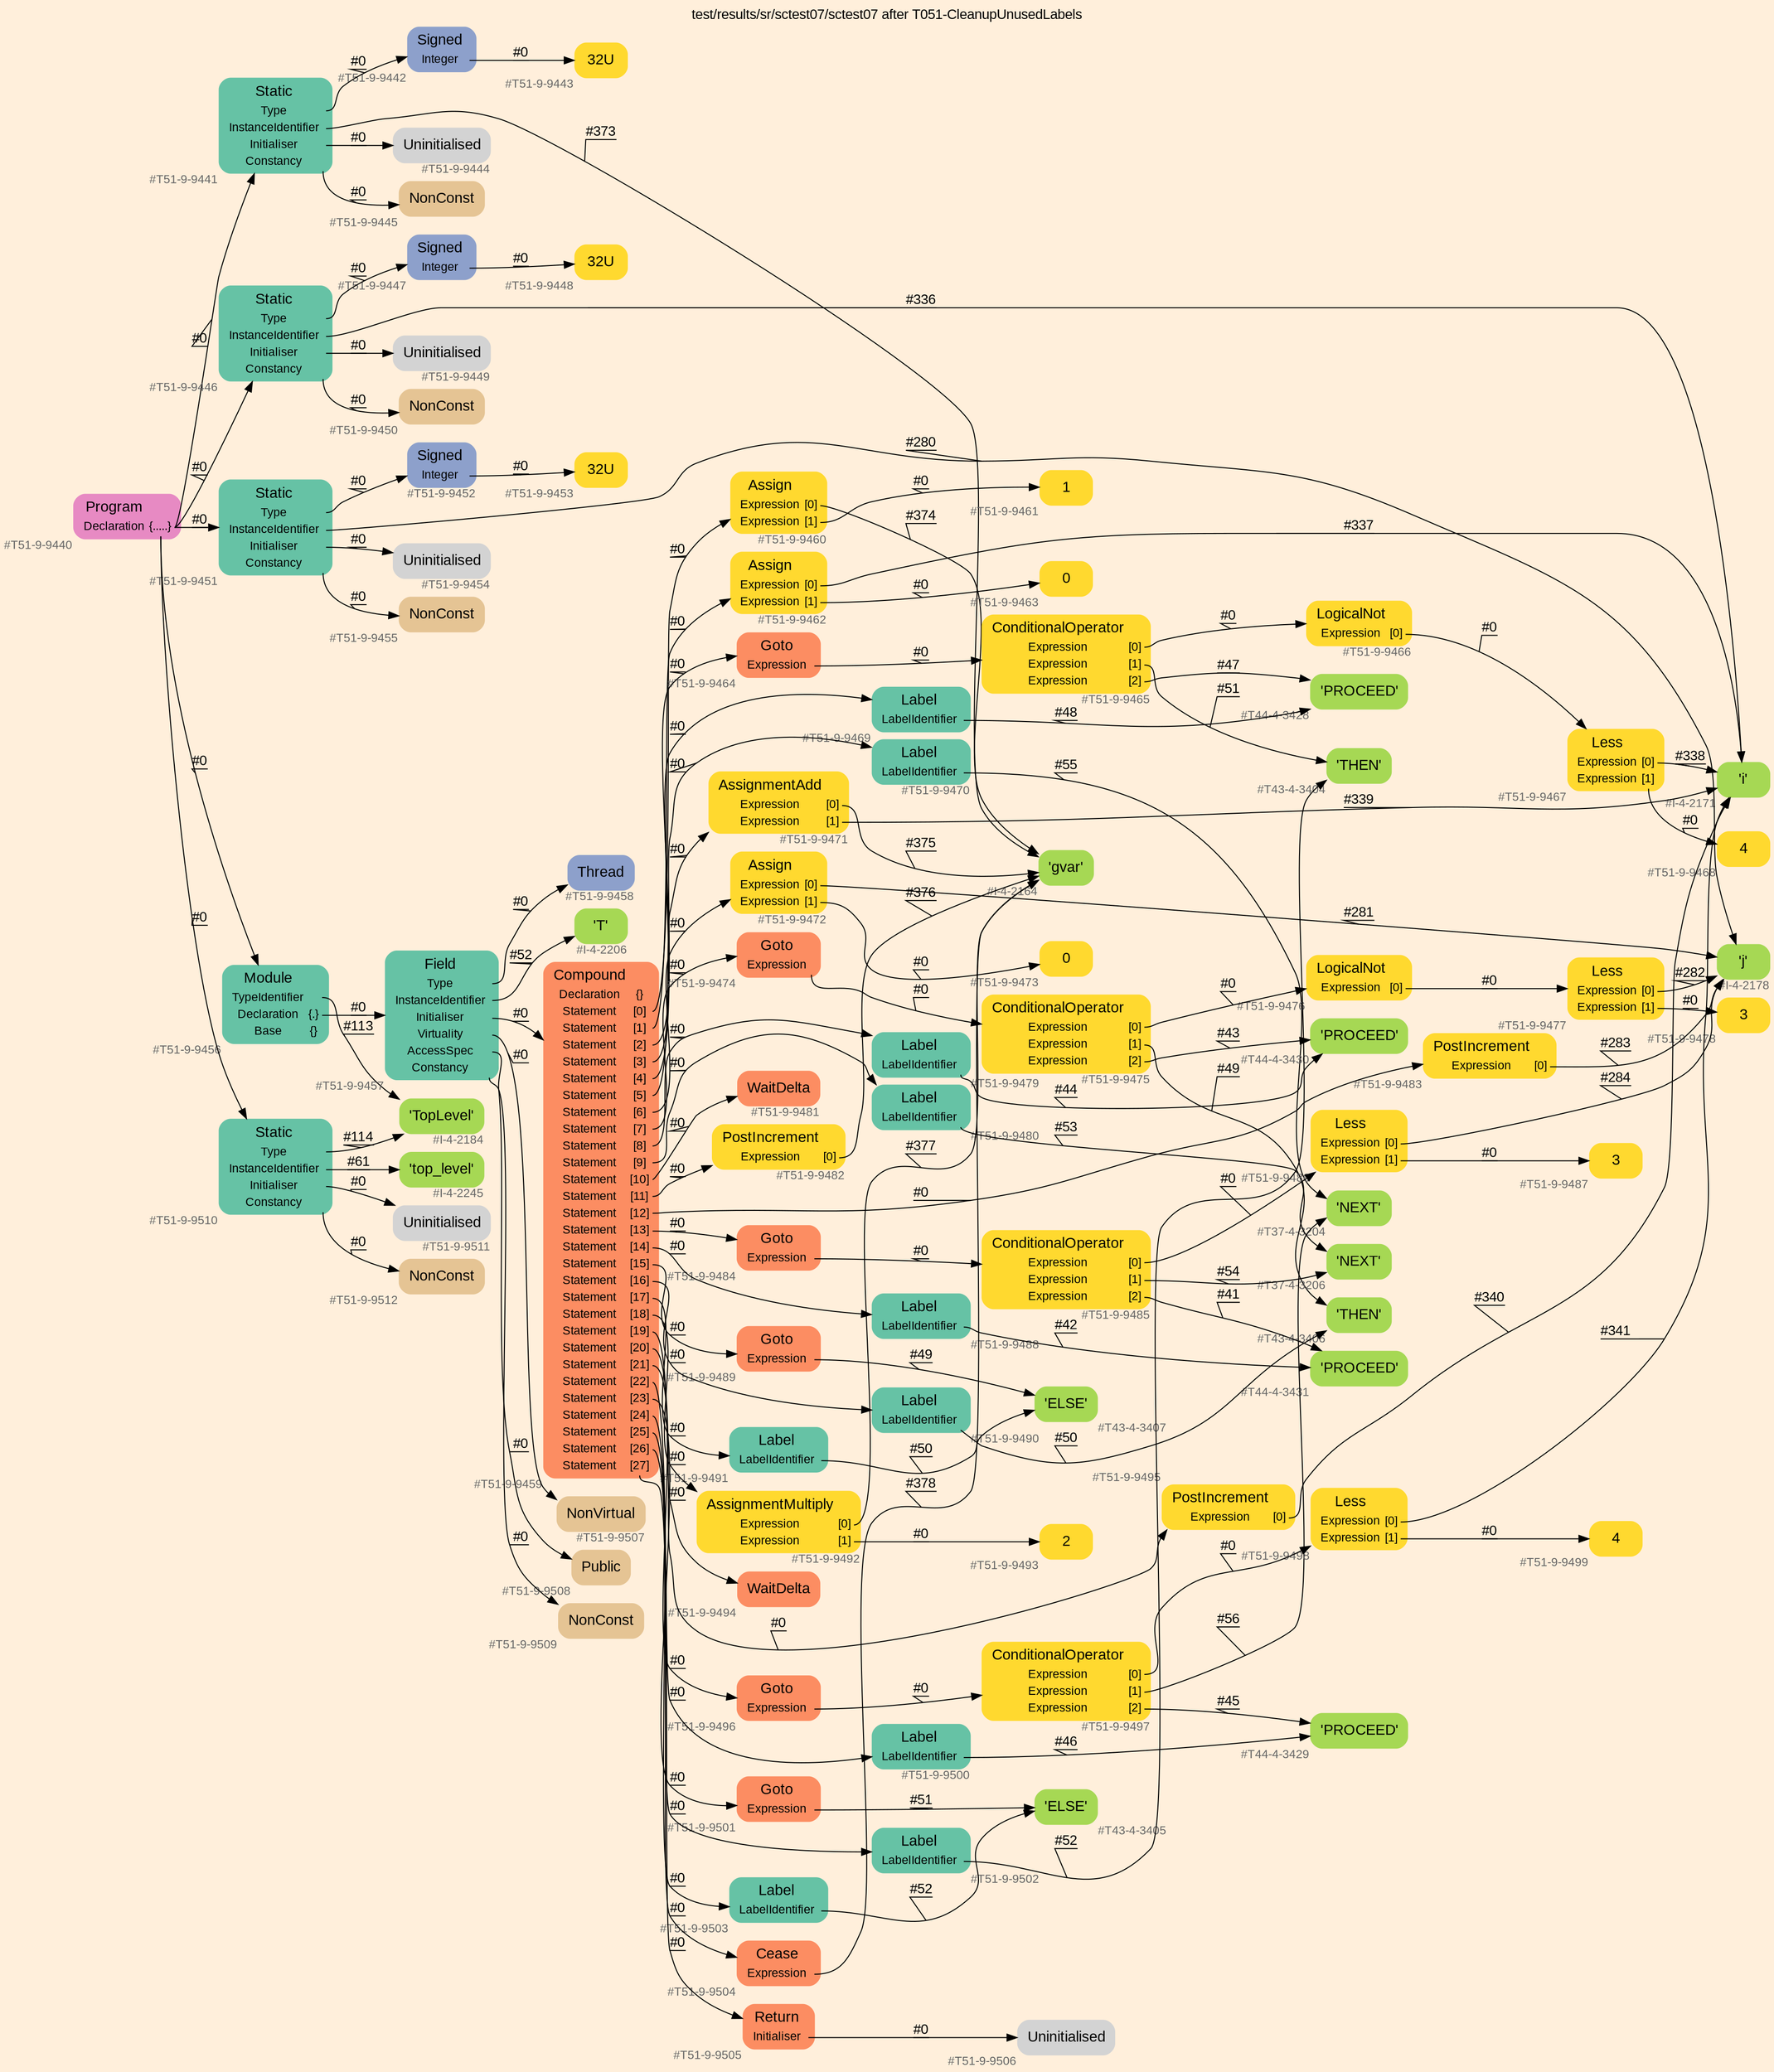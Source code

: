 digraph "test/results/sr/sctest07/sctest07 after T051-CleanupUnusedLabels" {
label = "test/results/sr/sctest07/sctest07 after T051-CleanupUnusedLabels"
labelloc = t
graph [
    rankdir = "LR"
    ranksep = 0.3
    bgcolor = antiquewhite1
    color = black
    fontcolor = black
    fontname = "Arial"
];
node [
    fontname = "Arial"
];
edge [
    fontname = "Arial"
];

// -------------------- node figure --------------------
// -------- block #T51-9-9440 ----------
"#T51-9-9440" [
    fillcolor = "/set28/4"
    xlabel = "#T51-9-9440"
    fontsize = "12"
    fontcolor = grey40
    shape = "plaintext"
    label = <<TABLE BORDER="0" CELLBORDER="0" CELLSPACING="0">
     <TR><TD><FONT COLOR="black" POINT-SIZE="15">Program</FONT></TD></TR>
     <TR><TD><FONT COLOR="black" POINT-SIZE="12">Declaration</FONT></TD><TD PORT="port0"><FONT COLOR="black" POINT-SIZE="12">{.....}</FONT></TD></TR>
    </TABLE>>
    style = "rounded,filled"
];

// -------- block #T51-9-9441 ----------
"#T51-9-9441" [
    fillcolor = "/set28/1"
    xlabel = "#T51-9-9441"
    fontsize = "12"
    fontcolor = grey40
    shape = "plaintext"
    label = <<TABLE BORDER="0" CELLBORDER="0" CELLSPACING="0">
     <TR><TD><FONT COLOR="black" POINT-SIZE="15">Static</FONT></TD></TR>
     <TR><TD><FONT COLOR="black" POINT-SIZE="12">Type</FONT></TD><TD PORT="port0"></TD></TR>
     <TR><TD><FONT COLOR="black" POINT-SIZE="12">InstanceIdentifier</FONT></TD><TD PORT="port1"></TD></TR>
     <TR><TD><FONT COLOR="black" POINT-SIZE="12">Initialiser</FONT></TD><TD PORT="port2"></TD></TR>
     <TR><TD><FONT COLOR="black" POINT-SIZE="12">Constancy</FONT></TD><TD PORT="port3"></TD></TR>
    </TABLE>>
    style = "rounded,filled"
];

// -------- block #T51-9-9442 ----------
"#T51-9-9442" [
    fillcolor = "/set28/3"
    xlabel = "#T51-9-9442"
    fontsize = "12"
    fontcolor = grey40
    shape = "plaintext"
    label = <<TABLE BORDER="0" CELLBORDER="0" CELLSPACING="0">
     <TR><TD><FONT COLOR="black" POINT-SIZE="15">Signed</FONT></TD></TR>
     <TR><TD><FONT COLOR="black" POINT-SIZE="12">Integer</FONT></TD><TD PORT="port0"></TD></TR>
    </TABLE>>
    style = "rounded,filled"
];

// -------- block #T51-9-9443 ----------
"#T51-9-9443" [
    fillcolor = "/set28/6"
    xlabel = "#T51-9-9443"
    fontsize = "12"
    fontcolor = grey40
    shape = "plaintext"
    label = <<TABLE BORDER="0" CELLBORDER="0" CELLSPACING="0">
     <TR><TD><FONT COLOR="black" POINT-SIZE="15">32U</FONT></TD></TR>
    </TABLE>>
    style = "rounded,filled"
];

// -------- block #I-4-2164 ----------
"#I-4-2164" [
    fillcolor = "/set28/5"
    xlabel = "#I-4-2164"
    fontsize = "12"
    fontcolor = grey40
    shape = "plaintext"
    label = <<TABLE BORDER="0" CELLBORDER="0" CELLSPACING="0">
     <TR><TD><FONT COLOR="black" POINT-SIZE="15">'gvar'</FONT></TD></TR>
    </TABLE>>
    style = "rounded,filled"
];

// -------- block #T51-9-9444 ----------
"#T51-9-9444" [
    xlabel = "#T51-9-9444"
    fontsize = "12"
    fontcolor = grey40
    shape = "plaintext"
    label = <<TABLE BORDER="0" CELLBORDER="0" CELLSPACING="0">
     <TR><TD><FONT COLOR="black" POINT-SIZE="15">Uninitialised</FONT></TD></TR>
    </TABLE>>
    style = "rounded,filled"
];

// -------- block #T51-9-9445 ----------
"#T51-9-9445" [
    fillcolor = "/set28/7"
    xlabel = "#T51-9-9445"
    fontsize = "12"
    fontcolor = grey40
    shape = "plaintext"
    label = <<TABLE BORDER="0" CELLBORDER="0" CELLSPACING="0">
     <TR><TD><FONT COLOR="black" POINT-SIZE="15">NonConst</FONT></TD></TR>
    </TABLE>>
    style = "rounded,filled"
];

// -------- block #T51-9-9446 ----------
"#T51-9-9446" [
    fillcolor = "/set28/1"
    xlabel = "#T51-9-9446"
    fontsize = "12"
    fontcolor = grey40
    shape = "plaintext"
    label = <<TABLE BORDER="0" CELLBORDER="0" CELLSPACING="0">
     <TR><TD><FONT COLOR="black" POINT-SIZE="15">Static</FONT></TD></TR>
     <TR><TD><FONT COLOR="black" POINT-SIZE="12">Type</FONT></TD><TD PORT="port0"></TD></TR>
     <TR><TD><FONT COLOR="black" POINT-SIZE="12">InstanceIdentifier</FONT></TD><TD PORT="port1"></TD></TR>
     <TR><TD><FONT COLOR="black" POINT-SIZE="12">Initialiser</FONT></TD><TD PORT="port2"></TD></TR>
     <TR><TD><FONT COLOR="black" POINT-SIZE="12">Constancy</FONT></TD><TD PORT="port3"></TD></TR>
    </TABLE>>
    style = "rounded,filled"
];

// -------- block #T51-9-9447 ----------
"#T51-9-9447" [
    fillcolor = "/set28/3"
    xlabel = "#T51-9-9447"
    fontsize = "12"
    fontcolor = grey40
    shape = "plaintext"
    label = <<TABLE BORDER="0" CELLBORDER="0" CELLSPACING="0">
     <TR><TD><FONT COLOR="black" POINT-SIZE="15">Signed</FONT></TD></TR>
     <TR><TD><FONT COLOR="black" POINT-SIZE="12">Integer</FONT></TD><TD PORT="port0"></TD></TR>
    </TABLE>>
    style = "rounded,filled"
];

// -------- block #T51-9-9448 ----------
"#T51-9-9448" [
    fillcolor = "/set28/6"
    xlabel = "#T51-9-9448"
    fontsize = "12"
    fontcolor = grey40
    shape = "plaintext"
    label = <<TABLE BORDER="0" CELLBORDER="0" CELLSPACING="0">
     <TR><TD><FONT COLOR="black" POINT-SIZE="15">32U</FONT></TD></TR>
    </TABLE>>
    style = "rounded,filled"
];

// -------- block #I-4-2171 ----------
"#I-4-2171" [
    fillcolor = "/set28/5"
    xlabel = "#I-4-2171"
    fontsize = "12"
    fontcolor = grey40
    shape = "plaintext"
    label = <<TABLE BORDER="0" CELLBORDER="0" CELLSPACING="0">
     <TR><TD><FONT COLOR="black" POINT-SIZE="15">'i'</FONT></TD></TR>
    </TABLE>>
    style = "rounded,filled"
];

// -------- block #T51-9-9449 ----------
"#T51-9-9449" [
    xlabel = "#T51-9-9449"
    fontsize = "12"
    fontcolor = grey40
    shape = "plaintext"
    label = <<TABLE BORDER="0" CELLBORDER="0" CELLSPACING="0">
     <TR><TD><FONT COLOR="black" POINT-SIZE="15">Uninitialised</FONT></TD></TR>
    </TABLE>>
    style = "rounded,filled"
];

// -------- block #T51-9-9450 ----------
"#T51-9-9450" [
    fillcolor = "/set28/7"
    xlabel = "#T51-9-9450"
    fontsize = "12"
    fontcolor = grey40
    shape = "plaintext"
    label = <<TABLE BORDER="0" CELLBORDER="0" CELLSPACING="0">
     <TR><TD><FONT COLOR="black" POINT-SIZE="15">NonConst</FONT></TD></TR>
    </TABLE>>
    style = "rounded,filled"
];

// -------- block #T51-9-9451 ----------
"#T51-9-9451" [
    fillcolor = "/set28/1"
    xlabel = "#T51-9-9451"
    fontsize = "12"
    fontcolor = grey40
    shape = "plaintext"
    label = <<TABLE BORDER="0" CELLBORDER="0" CELLSPACING="0">
     <TR><TD><FONT COLOR="black" POINT-SIZE="15">Static</FONT></TD></TR>
     <TR><TD><FONT COLOR="black" POINT-SIZE="12">Type</FONT></TD><TD PORT="port0"></TD></TR>
     <TR><TD><FONT COLOR="black" POINT-SIZE="12">InstanceIdentifier</FONT></TD><TD PORT="port1"></TD></TR>
     <TR><TD><FONT COLOR="black" POINT-SIZE="12">Initialiser</FONT></TD><TD PORT="port2"></TD></TR>
     <TR><TD><FONT COLOR="black" POINT-SIZE="12">Constancy</FONT></TD><TD PORT="port3"></TD></TR>
    </TABLE>>
    style = "rounded,filled"
];

// -------- block #T51-9-9452 ----------
"#T51-9-9452" [
    fillcolor = "/set28/3"
    xlabel = "#T51-9-9452"
    fontsize = "12"
    fontcolor = grey40
    shape = "plaintext"
    label = <<TABLE BORDER="0" CELLBORDER="0" CELLSPACING="0">
     <TR><TD><FONT COLOR="black" POINT-SIZE="15">Signed</FONT></TD></TR>
     <TR><TD><FONT COLOR="black" POINT-SIZE="12">Integer</FONT></TD><TD PORT="port0"></TD></TR>
    </TABLE>>
    style = "rounded,filled"
];

// -------- block #T51-9-9453 ----------
"#T51-9-9453" [
    fillcolor = "/set28/6"
    xlabel = "#T51-9-9453"
    fontsize = "12"
    fontcolor = grey40
    shape = "plaintext"
    label = <<TABLE BORDER="0" CELLBORDER="0" CELLSPACING="0">
     <TR><TD><FONT COLOR="black" POINT-SIZE="15">32U</FONT></TD></TR>
    </TABLE>>
    style = "rounded,filled"
];

// -------- block #I-4-2178 ----------
"#I-4-2178" [
    fillcolor = "/set28/5"
    xlabel = "#I-4-2178"
    fontsize = "12"
    fontcolor = grey40
    shape = "plaintext"
    label = <<TABLE BORDER="0" CELLBORDER="0" CELLSPACING="0">
     <TR><TD><FONT COLOR="black" POINT-SIZE="15">'j'</FONT></TD></TR>
    </TABLE>>
    style = "rounded,filled"
];

// -------- block #T51-9-9454 ----------
"#T51-9-9454" [
    xlabel = "#T51-9-9454"
    fontsize = "12"
    fontcolor = grey40
    shape = "plaintext"
    label = <<TABLE BORDER="0" CELLBORDER="0" CELLSPACING="0">
     <TR><TD><FONT COLOR="black" POINT-SIZE="15">Uninitialised</FONT></TD></TR>
    </TABLE>>
    style = "rounded,filled"
];

// -------- block #T51-9-9455 ----------
"#T51-9-9455" [
    fillcolor = "/set28/7"
    xlabel = "#T51-9-9455"
    fontsize = "12"
    fontcolor = grey40
    shape = "plaintext"
    label = <<TABLE BORDER="0" CELLBORDER="0" CELLSPACING="0">
     <TR><TD><FONT COLOR="black" POINT-SIZE="15">NonConst</FONT></TD></TR>
    </TABLE>>
    style = "rounded,filled"
];

// -------- block #T51-9-9456 ----------
"#T51-9-9456" [
    fillcolor = "/set28/1"
    xlabel = "#T51-9-9456"
    fontsize = "12"
    fontcolor = grey40
    shape = "plaintext"
    label = <<TABLE BORDER="0" CELLBORDER="0" CELLSPACING="0">
     <TR><TD><FONT COLOR="black" POINT-SIZE="15">Module</FONT></TD></TR>
     <TR><TD><FONT COLOR="black" POINT-SIZE="12">TypeIdentifier</FONT></TD><TD PORT="port0"></TD></TR>
     <TR><TD><FONT COLOR="black" POINT-SIZE="12">Declaration</FONT></TD><TD PORT="port1"><FONT COLOR="black" POINT-SIZE="12">{.}</FONT></TD></TR>
     <TR><TD><FONT COLOR="black" POINT-SIZE="12">Base</FONT></TD><TD PORT="port2"><FONT COLOR="black" POINT-SIZE="12">{}</FONT></TD></TR>
    </TABLE>>
    style = "rounded,filled"
];

// -------- block #I-4-2184 ----------
"#I-4-2184" [
    fillcolor = "/set28/5"
    xlabel = "#I-4-2184"
    fontsize = "12"
    fontcolor = grey40
    shape = "plaintext"
    label = <<TABLE BORDER="0" CELLBORDER="0" CELLSPACING="0">
     <TR><TD><FONT COLOR="black" POINT-SIZE="15">'TopLevel'</FONT></TD></TR>
    </TABLE>>
    style = "rounded,filled"
];

// -------- block #T51-9-9457 ----------
"#T51-9-9457" [
    fillcolor = "/set28/1"
    xlabel = "#T51-9-9457"
    fontsize = "12"
    fontcolor = grey40
    shape = "plaintext"
    label = <<TABLE BORDER="0" CELLBORDER="0" CELLSPACING="0">
     <TR><TD><FONT COLOR="black" POINT-SIZE="15">Field</FONT></TD></TR>
     <TR><TD><FONT COLOR="black" POINT-SIZE="12">Type</FONT></TD><TD PORT="port0"></TD></TR>
     <TR><TD><FONT COLOR="black" POINT-SIZE="12">InstanceIdentifier</FONT></TD><TD PORT="port1"></TD></TR>
     <TR><TD><FONT COLOR="black" POINT-SIZE="12">Initialiser</FONT></TD><TD PORT="port2"></TD></TR>
     <TR><TD><FONT COLOR="black" POINT-SIZE="12">Virtuality</FONT></TD><TD PORT="port3"></TD></TR>
     <TR><TD><FONT COLOR="black" POINT-SIZE="12">AccessSpec</FONT></TD><TD PORT="port4"></TD></TR>
     <TR><TD><FONT COLOR="black" POINT-SIZE="12">Constancy</FONT></TD><TD PORT="port5"></TD></TR>
    </TABLE>>
    style = "rounded,filled"
];

// -------- block #T51-9-9458 ----------
"#T51-9-9458" [
    fillcolor = "/set28/3"
    xlabel = "#T51-9-9458"
    fontsize = "12"
    fontcolor = grey40
    shape = "plaintext"
    label = <<TABLE BORDER="0" CELLBORDER="0" CELLSPACING="0">
     <TR><TD><FONT COLOR="black" POINT-SIZE="15">Thread</FONT></TD></TR>
    </TABLE>>
    style = "rounded,filled"
];

// -------- block #I-4-2206 ----------
"#I-4-2206" [
    fillcolor = "/set28/5"
    xlabel = "#I-4-2206"
    fontsize = "12"
    fontcolor = grey40
    shape = "plaintext"
    label = <<TABLE BORDER="0" CELLBORDER="0" CELLSPACING="0">
     <TR><TD><FONT COLOR="black" POINT-SIZE="15">'T'</FONT></TD></TR>
    </TABLE>>
    style = "rounded,filled"
];

// -------- block #T51-9-9459 ----------
"#T51-9-9459" [
    fillcolor = "/set28/2"
    xlabel = "#T51-9-9459"
    fontsize = "12"
    fontcolor = grey40
    shape = "plaintext"
    label = <<TABLE BORDER="0" CELLBORDER="0" CELLSPACING="0">
     <TR><TD><FONT COLOR="black" POINT-SIZE="15">Compound</FONT></TD></TR>
     <TR><TD><FONT COLOR="black" POINT-SIZE="12">Declaration</FONT></TD><TD PORT="port0"><FONT COLOR="black" POINT-SIZE="12">{}</FONT></TD></TR>
     <TR><TD><FONT COLOR="black" POINT-SIZE="12">Statement</FONT></TD><TD PORT="port1"><FONT COLOR="black" POINT-SIZE="12">[0]</FONT></TD></TR>
     <TR><TD><FONT COLOR="black" POINT-SIZE="12">Statement</FONT></TD><TD PORT="port2"><FONT COLOR="black" POINT-SIZE="12">[1]</FONT></TD></TR>
     <TR><TD><FONT COLOR="black" POINT-SIZE="12">Statement</FONT></TD><TD PORT="port3"><FONT COLOR="black" POINT-SIZE="12">[2]</FONT></TD></TR>
     <TR><TD><FONT COLOR="black" POINT-SIZE="12">Statement</FONT></TD><TD PORT="port4"><FONT COLOR="black" POINT-SIZE="12">[3]</FONT></TD></TR>
     <TR><TD><FONT COLOR="black" POINT-SIZE="12">Statement</FONT></TD><TD PORT="port5"><FONT COLOR="black" POINT-SIZE="12">[4]</FONT></TD></TR>
     <TR><TD><FONT COLOR="black" POINT-SIZE="12">Statement</FONT></TD><TD PORT="port6"><FONT COLOR="black" POINT-SIZE="12">[5]</FONT></TD></TR>
     <TR><TD><FONT COLOR="black" POINT-SIZE="12">Statement</FONT></TD><TD PORT="port7"><FONT COLOR="black" POINT-SIZE="12">[6]</FONT></TD></TR>
     <TR><TD><FONT COLOR="black" POINT-SIZE="12">Statement</FONT></TD><TD PORT="port8"><FONT COLOR="black" POINT-SIZE="12">[7]</FONT></TD></TR>
     <TR><TD><FONT COLOR="black" POINT-SIZE="12">Statement</FONT></TD><TD PORT="port9"><FONT COLOR="black" POINT-SIZE="12">[8]</FONT></TD></TR>
     <TR><TD><FONT COLOR="black" POINT-SIZE="12">Statement</FONT></TD><TD PORT="port10"><FONT COLOR="black" POINT-SIZE="12">[9]</FONT></TD></TR>
     <TR><TD><FONT COLOR="black" POINT-SIZE="12">Statement</FONT></TD><TD PORT="port11"><FONT COLOR="black" POINT-SIZE="12">[10]</FONT></TD></TR>
     <TR><TD><FONT COLOR="black" POINT-SIZE="12">Statement</FONT></TD><TD PORT="port12"><FONT COLOR="black" POINT-SIZE="12">[11]</FONT></TD></TR>
     <TR><TD><FONT COLOR="black" POINT-SIZE="12">Statement</FONT></TD><TD PORT="port13"><FONT COLOR="black" POINT-SIZE="12">[12]</FONT></TD></TR>
     <TR><TD><FONT COLOR="black" POINT-SIZE="12">Statement</FONT></TD><TD PORT="port14"><FONT COLOR="black" POINT-SIZE="12">[13]</FONT></TD></TR>
     <TR><TD><FONT COLOR="black" POINT-SIZE="12">Statement</FONT></TD><TD PORT="port15"><FONT COLOR="black" POINT-SIZE="12">[14]</FONT></TD></TR>
     <TR><TD><FONT COLOR="black" POINT-SIZE="12">Statement</FONT></TD><TD PORT="port16"><FONT COLOR="black" POINT-SIZE="12">[15]</FONT></TD></TR>
     <TR><TD><FONT COLOR="black" POINT-SIZE="12">Statement</FONT></TD><TD PORT="port17"><FONT COLOR="black" POINT-SIZE="12">[16]</FONT></TD></TR>
     <TR><TD><FONT COLOR="black" POINT-SIZE="12">Statement</FONT></TD><TD PORT="port18"><FONT COLOR="black" POINT-SIZE="12">[17]</FONT></TD></TR>
     <TR><TD><FONT COLOR="black" POINT-SIZE="12">Statement</FONT></TD><TD PORT="port19"><FONT COLOR="black" POINT-SIZE="12">[18]</FONT></TD></TR>
     <TR><TD><FONT COLOR="black" POINT-SIZE="12">Statement</FONT></TD><TD PORT="port20"><FONT COLOR="black" POINT-SIZE="12">[19]</FONT></TD></TR>
     <TR><TD><FONT COLOR="black" POINT-SIZE="12">Statement</FONT></TD><TD PORT="port21"><FONT COLOR="black" POINT-SIZE="12">[20]</FONT></TD></TR>
     <TR><TD><FONT COLOR="black" POINT-SIZE="12">Statement</FONT></TD><TD PORT="port22"><FONT COLOR="black" POINT-SIZE="12">[21]</FONT></TD></TR>
     <TR><TD><FONT COLOR="black" POINT-SIZE="12">Statement</FONT></TD><TD PORT="port23"><FONT COLOR="black" POINT-SIZE="12">[22]</FONT></TD></TR>
     <TR><TD><FONT COLOR="black" POINT-SIZE="12">Statement</FONT></TD><TD PORT="port24"><FONT COLOR="black" POINT-SIZE="12">[23]</FONT></TD></TR>
     <TR><TD><FONT COLOR="black" POINT-SIZE="12">Statement</FONT></TD><TD PORT="port25"><FONT COLOR="black" POINT-SIZE="12">[24]</FONT></TD></TR>
     <TR><TD><FONT COLOR="black" POINT-SIZE="12">Statement</FONT></TD><TD PORT="port26"><FONT COLOR="black" POINT-SIZE="12">[25]</FONT></TD></TR>
     <TR><TD><FONT COLOR="black" POINT-SIZE="12">Statement</FONT></TD><TD PORT="port27"><FONT COLOR="black" POINT-SIZE="12">[26]</FONT></TD></TR>
     <TR><TD><FONT COLOR="black" POINT-SIZE="12">Statement</FONT></TD><TD PORT="port28"><FONT COLOR="black" POINT-SIZE="12">[27]</FONT></TD></TR>
    </TABLE>>
    style = "rounded,filled"
];

// -------- block #T51-9-9460 ----------
"#T51-9-9460" [
    fillcolor = "/set28/6"
    xlabel = "#T51-9-9460"
    fontsize = "12"
    fontcolor = grey40
    shape = "plaintext"
    label = <<TABLE BORDER="0" CELLBORDER="0" CELLSPACING="0">
     <TR><TD><FONT COLOR="black" POINT-SIZE="15">Assign</FONT></TD></TR>
     <TR><TD><FONT COLOR="black" POINT-SIZE="12">Expression</FONT></TD><TD PORT="port0"><FONT COLOR="black" POINT-SIZE="12">[0]</FONT></TD></TR>
     <TR><TD><FONT COLOR="black" POINT-SIZE="12">Expression</FONT></TD><TD PORT="port1"><FONT COLOR="black" POINT-SIZE="12">[1]</FONT></TD></TR>
    </TABLE>>
    style = "rounded,filled"
];

// -------- block #T51-9-9461 ----------
"#T51-9-9461" [
    fillcolor = "/set28/6"
    xlabel = "#T51-9-9461"
    fontsize = "12"
    fontcolor = grey40
    shape = "plaintext"
    label = <<TABLE BORDER="0" CELLBORDER="0" CELLSPACING="0">
     <TR><TD><FONT COLOR="black" POINT-SIZE="15">1</FONT></TD></TR>
    </TABLE>>
    style = "rounded,filled"
];

// -------- block #T51-9-9462 ----------
"#T51-9-9462" [
    fillcolor = "/set28/6"
    xlabel = "#T51-9-9462"
    fontsize = "12"
    fontcolor = grey40
    shape = "plaintext"
    label = <<TABLE BORDER="0" CELLBORDER="0" CELLSPACING="0">
     <TR><TD><FONT COLOR="black" POINT-SIZE="15">Assign</FONT></TD></TR>
     <TR><TD><FONT COLOR="black" POINT-SIZE="12">Expression</FONT></TD><TD PORT="port0"><FONT COLOR="black" POINT-SIZE="12">[0]</FONT></TD></TR>
     <TR><TD><FONT COLOR="black" POINT-SIZE="12">Expression</FONT></TD><TD PORT="port1"><FONT COLOR="black" POINT-SIZE="12">[1]</FONT></TD></TR>
    </TABLE>>
    style = "rounded,filled"
];

// -------- block #T51-9-9463 ----------
"#T51-9-9463" [
    fillcolor = "/set28/6"
    xlabel = "#T51-9-9463"
    fontsize = "12"
    fontcolor = grey40
    shape = "plaintext"
    label = <<TABLE BORDER="0" CELLBORDER="0" CELLSPACING="0">
     <TR><TD><FONT COLOR="black" POINT-SIZE="15">0</FONT></TD></TR>
    </TABLE>>
    style = "rounded,filled"
];

// -------- block #T51-9-9464 ----------
"#T51-9-9464" [
    fillcolor = "/set28/2"
    xlabel = "#T51-9-9464"
    fontsize = "12"
    fontcolor = grey40
    shape = "plaintext"
    label = <<TABLE BORDER="0" CELLBORDER="0" CELLSPACING="0">
     <TR><TD><FONT COLOR="black" POINT-SIZE="15">Goto</FONT></TD></TR>
     <TR><TD><FONT COLOR="black" POINT-SIZE="12">Expression</FONT></TD><TD PORT="port0"></TD></TR>
    </TABLE>>
    style = "rounded,filled"
];

// -------- block #T51-9-9465 ----------
"#T51-9-9465" [
    fillcolor = "/set28/6"
    xlabel = "#T51-9-9465"
    fontsize = "12"
    fontcolor = grey40
    shape = "plaintext"
    label = <<TABLE BORDER="0" CELLBORDER="0" CELLSPACING="0">
     <TR><TD><FONT COLOR="black" POINT-SIZE="15">ConditionalOperator</FONT></TD></TR>
     <TR><TD><FONT COLOR="black" POINT-SIZE="12">Expression</FONT></TD><TD PORT="port0"><FONT COLOR="black" POINT-SIZE="12">[0]</FONT></TD></TR>
     <TR><TD><FONT COLOR="black" POINT-SIZE="12">Expression</FONT></TD><TD PORT="port1"><FONT COLOR="black" POINT-SIZE="12">[1]</FONT></TD></TR>
     <TR><TD><FONT COLOR="black" POINT-SIZE="12">Expression</FONT></TD><TD PORT="port2"><FONT COLOR="black" POINT-SIZE="12">[2]</FONT></TD></TR>
    </TABLE>>
    style = "rounded,filled"
];

// -------- block #T51-9-9466 ----------
"#T51-9-9466" [
    fillcolor = "/set28/6"
    xlabel = "#T51-9-9466"
    fontsize = "12"
    fontcolor = grey40
    shape = "plaintext"
    label = <<TABLE BORDER="0" CELLBORDER="0" CELLSPACING="0">
     <TR><TD><FONT COLOR="black" POINT-SIZE="15">LogicalNot</FONT></TD></TR>
     <TR><TD><FONT COLOR="black" POINT-SIZE="12">Expression</FONT></TD><TD PORT="port0"><FONT COLOR="black" POINT-SIZE="12">[0]</FONT></TD></TR>
    </TABLE>>
    style = "rounded,filled"
];

// -------- block #T51-9-9467 ----------
"#T51-9-9467" [
    fillcolor = "/set28/6"
    xlabel = "#T51-9-9467"
    fontsize = "12"
    fontcolor = grey40
    shape = "plaintext"
    label = <<TABLE BORDER="0" CELLBORDER="0" CELLSPACING="0">
     <TR><TD><FONT COLOR="black" POINT-SIZE="15">Less</FONT></TD></TR>
     <TR><TD><FONT COLOR="black" POINT-SIZE="12">Expression</FONT></TD><TD PORT="port0"><FONT COLOR="black" POINT-SIZE="12">[0]</FONT></TD></TR>
     <TR><TD><FONT COLOR="black" POINT-SIZE="12">Expression</FONT></TD><TD PORT="port1"><FONT COLOR="black" POINT-SIZE="12">[1]</FONT></TD></TR>
    </TABLE>>
    style = "rounded,filled"
];

// -------- block #T51-9-9468 ----------
"#T51-9-9468" [
    fillcolor = "/set28/6"
    xlabel = "#T51-9-9468"
    fontsize = "12"
    fontcolor = grey40
    shape = "plaintext"
    label = <<TABLE BORDER="0" CELLBORDER="0" CELLSPACING="0">
     <TR><TD><FONT COLOR="black" POINT-SIZE="15">4</FONT></TD></TR>
    </TABLE>>
    style = "rounded,filled"
];

// -------- block #T43-4-3404 ----------
"#T43-4-3404" [
    fillcolor = "/set28/5"
    xlabel = "#T43-4-3404"
    fontsize = "12"
    fontcolor = grey40
    shape = "plaintext"
    label = <<TABLE BORDER="0" CELLBORDER="0" CELLSPACING="0">
     <TR><TD><FONT COLOR="black" POINT-SIZE="15">'THEN'</FONT></TD></TR>
    </TABLE>>
    style = "rounded,filled"
];

// -------- block #T44-4-3428 ----------
"#T44-4-3428" [
    fillcolor = "/set28/5"
    xlabel = "#T44-4-3428"
    fontsize = "12"
    fontcolor = grey40
    shape = "plaintext"
    label = <<TABLE BORDER="0" CELLBORDER="0" CELLSPACING="0">
     <TR><TD><FONT COLOR="black" POINT-SIZE="15">'PROCEED'</FONT></TD></TR>
    </TABLE>>
    style = "rounded,filled"
];

// -------- block #T51-9-9469 ----------
"#T51-9-9469" [
    fillcolor = "/set28/1"
    xlabel = "#T51-9-9469"
    fontsize = "12"
    fontcolor = grey40
    shape = "plaintext"
    label = <<TABLE BORDER="0" CELLBORDER="0" CELLSPACING="0">
     <TR><TD><FONT COLOR="black" POINT-SIZE="15">Label</FONT></TD></TR>
     <TR><TD><FONT COLOR="black" POINT-SIZE="12">LabelIdentifier</FONT></TD><TD PORT="port0"></TD></TR>
    </TABLE>>
    style = "rounded,filled"
];

// -------- block #T51-9-9470 ----------
"#T51-9-9470" [
    fillcolor = "/set28/1"
    xlabel = "#T51-9-9470"
    fontsize = "12"
    fontcolor = grey40
    shape = "plaintext"
    label = <<TABLE BORDER="0" CELLBORDER="0" CELLSPACING="0">
     <TR><TD><FONT COLOR="black" POINT-SIZE="15">Label</FONT></TD></TR>
     <TR><TD><FONT COLOR="black" POINT-SIZE="12">LabelIdentifier</FONT></TD><TD PORT="port0"></TD></TR>
    </TABLE>>
    style = "rounded,filled"
];

// -------- block #T37-4-3204 ----------
"#T37-4-3204" [
    fillcolor = "/set28/5"
    xlabel = "#T37-4-3204"
    fontsize = "12"
    fontcolor = grey40
    shape = "plaintext"
    label = <<TABLE BORDER="0" CELLBORDER="0" CELLSPACING="0">
     <TR><TD><FONT COLOR="black" POINT-SIZE="15">'NEXT'</FONT></TD></TR>
    </TABLE>>
    style = "rounded,filled"
];

// -------- block #T51-9-9471 ----------
"#T51-9-9471" [
    fillcolor = "/set28/6"
    xlabel = "#T51-9-9471"
    fontsize = "12"
    fontcolor = grey40
    shape = "plaintext"
    label = <<TABLE BORDER="0" CELLBORDER="0" CELLSPACING="0">
     <TR><TD><FONT COLOR="black" POINT-SIZE="15">AssignmentAdd</FONT></TD></TR>
     <TR><TD><FONT COLOR="black" POINT-SIZE="12">Expression</FONT></TD><TD PORT="port0"><FONT COLOR="black" POINT-SIZE="12">[0]</FONT></TD></TR>
     <TR><TD><FONT COLOR="black" POINT-SIZE="12">Expression</FONT></TD><TD PORT="port1"><FONT COLOR="black" POINT-SIZE="12">[1]</FONT></TD></TR>
    </TABLE>>
    style = "rounded,filled"
];

// -------- block #T51-9-9472 ----------
"#T51-9-9472" [
    fillcolor = "/set28/6"
    xlabel = "#T51-9-9472"
    fontsize = "12"
    fontcolor = grey40
    shape = "plaintext"
    label = <<TABLE BORDER="0" CELLBORDER="0" CELLSPACING="0">
     <TR><TD><FONT COLOR="black" POINT-SIZE="15">Assign</FONT></TD></TR>
     <TR><TD><FONT COLOR="black" POINT-SIZE="12">Expression</FONT></TD><TD PORT="port0"><FONT COLOR="black" POINT-SIZE="12">[0]</FONT></TD></TR>
     <TR><TD><FONT COLOR="black" POINT-SIZE="12">Expression</FONT></TD><TD PORT="port1"><FONT COLOR="black" POINT-SIZE="12">[1]</FONT></TD></TR>
    </TABLE>>
    style = "rounded,filled"
];

// -------- block #T51-9-9473 ----------
"#T51-9-9473" [
    fillcolor = "/set28/6"
    xlabel = "#T51-9-9473"
    fontsize = "12"
    fontcolor = grey40
    shape = "plaintext"
    label = <<TABLE BORDER="0" CELLBORDER="0" CELLSPACING="0">
     <TR><TD><FONT COLOR="black" POINT-SIZE="15">0</FONT></TD></TR>
    </TABLE>>
    style = "rounded,filled"
];

// -------- block #T51-9-9474 ----------
"#T51-9-9474" [
    fillcolor = "/set28/2"
    xlabel = "#T51-9-9474"
    fontsize = "12"
    fontcolor = grey40
    shape = "plaintext"
    label = <<TABLE BORDER="0" CELLBORDER="0" CELLSPACING="0">
     <TR><TD><FONT COLOR="black" POINT-SIZE="15">Goto</FONT></TD></TR>
     <TR><TD><FONT COLOR="black" POINT-SIZE="12">Expression</FONT></TD><TD PORT="port0"></TD></TR>
    </TABLE>>
    style = "rounded,filled"
];

// -------- block #T51-9-9475 ----------
"#T51-9-9475" [
    fillcolor = "/set28/6"
    xlabel = "#T51-9-9475"
    fontsize = "12"
    fontcolor = grey40
    shape = "plaintext"
    label = <<TABLE BORDER="0" CELLBORDER="0" CELLSPACING="0">
     <TR><TD><FONT COLOR="black" POINT-SIZE="15">ConditionalOperator</FONT></TD></TR>
     <TR><TD><FONT COLOR="black" POINT-SIZE="12">Expression</FONT></TD><TD PORT="port0"><FONT COLOR="black" POINT-SIZE="12">[0]</FONT></TD></TR>
     <TR><TD><FONT COLOR="black" POINT-SIZE="12">Expression</FONT></TD><TD PORT="port1"><FONT COLOR="black" POINT-SIZE="12">[1]</FONT></TD></TR>
     <TR><TD><FONT COLOR="black" POINT-SIZE="12">Expression</FONT></TD><TD PORT="port2"><FONT COLOR="black" POINT-SIZE="12">[2]</FONT></TD></TR>
    </TABLE>>
    style = "rounded,filled"
];

// -------- block #T51-9-9476 ----------
"#T51-9-9476" [
    fillcolor = "/set28/6"
    xlabel = "#T51-9-9476"
    fontsize = "12"
    fontcolor = grey40
    shape = "plaintext"
    label = <<TABLE BORDER="0" CELLBORDER="0" CELLSPACING="0">
     <TR><TD><FONT COLOR="black" POINT-SIZE="15">LogicalNot</FONT></TD></TR>
     <TR><TD><FONT COLOR="black" POINT-SIZE="12">Expression</FONT></TD><TD PORT="port0"><FONT COLOR="black" POINT-SIZE="12">[0]</FONT></TD></TR>
    </TABLE>>
    style = "rounded,filled"
];

// -------- block #T51-9-9477 ----------
"#T51-9-9477" [
    fillcolor = "/set28/6"
    xlabel = "#T51-9-9477"
    fontsize = "12"
    fontcolor = grey40
    shape = "plaintext"
    label = <<TABLE BORDER="0" CELLBORDER="0" CELLSPACING="0">
     <TR><TD><FONT COLOR="black" POINT-SIZE="15">Less</FONT></TD></TR>
     <TR><TD><FONT COLOR="black" POINT-SIZE="12">Expression</FONT></TD><TD PORT="port0"><FONT COLOR="black" POINT-SIZE="12">[0]</FONT></TD></TR>
     <TR><TD><FONT COLOR="black" POINT-SIZE="12">Expression</FONT></TD><TD PORT="port1"><FONT COLOR="black" POINT-SIZE="12">[1]</FONT></TD></TR>
    </TABLE>>
    style = "rounded,filled"
];

// -------- block #T51-9-9478 ----------
"#T51-9-9478" [
    fillcolor = "/set28/6"
    xlabel = "#T51-9-9478"
    fontsize = "12"
    fontcolor = grey40
    shape = "plaintext"
    label = <<TABLE BORDER="0" CELLBORDER="0" CELLSPACING="0">
     <TR><TD><FONT COLOR="black" POINT-SIZE="15">3</FONT></TD></TR>
    </TABLE>>
    style = "rounded,filled"
];

// -------- block #T43-4-3406 ----------
"#T43-4-3406" [
    fillcolor = "/set28/5"
    xlabel = "#T43-4-3406"
    fontsize = "12"
    fontcolor = grey40
    shape = "plaintext"
    label = <<TABLE BORDER="0" CELLBORDER="0" CELLSPACING="0">
     <TR><TD><FONT COLOR="black" POINT-SIZE="15">'THEN'</FONT></TD></TR>
    </TABLE>>
    style = "rounded,filled"
];

// -------- block #T44-4-3430 ----------
"#T44-4-3430" [
    fillcolor = "/set28/5"
    xlabel = "#T44-4-3430"
    fontsize = "12"
    fontcolor = grey40
    shape = "plaintext"
    label = <<TABLE BORDER="0" CELLBORDER="0" CELLSPACING="0">
     <TR><TD><FONT COLOR="black" POINT-SIZE="15">'PROCEED'</FONT></TD></TR>
    </TABLE>>
    style = "rounded,filled"
];

// -------- block #T51-9-9479 ----------
"#T51-9-9479" [
    fillcolor = "/set28/1"
    xlabel = "#T51-9-9479"
    fontsize = "12"
    fontcolor = grey40
    shape = "plaintext"
    label = <<TABLE BORDER="0" CELLBORDER="0" CELLSPACING="0">
     <TR><TD><FONT COLOR="black" POINT-SIZE="15">Label</FONT></TD></TR>
     <TR><TD><FONT COLOR="black" POINT-SIZE="12">LabelIdentifier</FONT></TD><TD PORT="port0"></TD></TR>
    </TABLE>>
    style = "rounded,filled"
];

// -------- block #T51-9-9480 ----------
"#T51-9-9480" [
    fillcolor = "/set28/1"
    xlabel = "#T51-9-9480"
    fontsize = "12"
    fontcolor = grey40
    shape = "plaintext"
    label = <<TABLE BORDER="0" CELLBORDER="0" CELLSPACING="0">
     <TR><TD><FONT COLOR="black" POINT-SIZE="15">Label</FONT></TD></TR>
     <TR><TD><FONT COLOR="black" POINT-SIZE="12">LabelIdentifier</FONT></TD><TD PORT="port0"></TD></TR>
    </TABLE>>
    style = "rounded,filled"
];

// -------- block #T37-4-3206 ----------
"#T37-4-3206" [
    fillcolor = "/set28/5"
    xlabel = "#T37-4-3206"
    fontsize = "12"
    fontcolor = grey40
    shape = "plaintext"
    label = <<TABLE BORDER="0" CELLBORDER="0" CELLSPACING="0">
     <TR><TD><FONT COLOR="black" POINT-SIZE="15">'NEXT'</FONT></TD></TR>
    </TABLE>>
    style = "rounded,filled"
];

// -------- block #T51-9-9481 ----------
"#T51-9-9481" [
    fillcolor = "/set28/2"
    xlabel = "#T51-9-9481"
    fontsize = "12"
    fontcolor = grey40
    shape = "plaintext"
    label = <<TABLE BORDER="0" CELLBORDER="0" CELLSPACING="0">
     <TR><TD><FONT COLOR="black" POINT-SIZE="15">WaitDelta</FONT></TD></TR>
    </TABLE>>
    style = "rounded,filled"
];

// -------- block #T51-9-9482 ----------
"#T51-9-9482" [
    fillcolor = "/set28/6"
    xlabel = "#T51-9-9482"
    fontsize = "12"
    fontcolor = grey40
    shape = "plaintext"
    label = <<TABLE BORDER="0" CELLBORDER="0" CELLSPACING="0">
     <TR><TD><FONT COLOR="black" POINT-SIZE="15">PostIncrement</FONT></TD></TR>
     <TR><TD><FONT COLOR="black" POINT-SIZE="12">Expression</FONT></TD><TD PORT="port0"><FONT COLOR="black" POINT-SIZE="12">[0]</FONT></TD></TR>
    </TABLE>>
    style = "rounded,filled"
];

// -------- block #T51-9-9483 ----------
"#T51-9-9483" [
    fillcolor = "/set28/6"
    xlabel = "#T51-9-9483"
    fontsize = "12"
    fontcolor = grey40
    shape = "plaintext"
    label = <<TABLE BORDER="0" CELLBORDER="0" CELLSPACING="0">
     <TR><TD><FONT COLOR="black" POINT-SIZE="15">PostIncrement</FONT></TD></TR>
     <TR><TD><FONT COLOR="black" POINT-SIZE="12">Expression</FONT></TD><TD PORT="port0"><FONT COLOR="black" POINT-SIZE="12">[0]</FONT></TD></TR>
    </TABLE>>
    style = "rounded,filled"
];

// -------- block #T51-9-9484 ----------
"#T51-9-9484" [
    fillcolor = "/set28/2"
    xlabel = "#T51-9-9484"
    fontsize = "12"
    fontcolor = grey40
    shape = "plaintext"
    label = <<TABLE BORDER="0" CELLBORDER="0" CELLSPACING="0">
     <TR><TD><FONT COLOR="black" POINT-SIZE="15">Goto</FONT></TD></TR>
     <TR><TD><FONT COLOR="black" POINT-SIZE="12">Expression</FONT></TD><TD PORT="port0"></TD></TR>
    </TABLE>>
    style = "rounded,filled"
];

// -------- block #T51-9-9485 ----------
"#T51-9-9485" [
    fillcolor = "/set28/6"
    xlabel = "#T51-9-9485"
    fontsize = "12"
    fontcolor = grey40
    shape = "plaintext"
    label = <<TABLE BORDER="0" CELLBORDER="0" CELLSPACING="0">
     <TR><TD><FONT COLOR="black" POINT-SIZE="15">ConditionalOperator</FONT></TD></TR>
     <TR><TD><FONT COLOR="black" POINT-SIZE="12">Expression</FONT></TD><TD PORT="port0"><FONT COLOR="black" POINT-SIZE="12">[0]</FONT></TD></TR>
     <TR><TD><FONT COLOR="black" POINT-SIZE="12">Expression</FONT></TD><TD PORT="port1"><FONT COLOR="black" POINT-SIZE="12">[1]</FONT></TD></TR>
     <TR><TD><FONT COLOR="black" POINT-SIZE="12">Expression</FONT></TD><TD PORT="port2"><FONT COLOR="black" POINT-SIZE="12">[2]</FONT></TD></TR>
    </TABLE>>
    style = "rounded,filled"
];

// -------- block #T51-9-9486 ----------
"#T51-9-9486" [
    fillcolor = "/set28/6"
    xlabel = "#T51-9-9486"
    fontsize = "12"
    fontcolor = grey40
    shape = "plaintext"
    label = <<TABLE BORDER="0" CELLBORDER="0" CELLSPACING="0">
     <TR><TD><FONT COLOR="black" POINT-SIZE="15">Less</FONT></TD></TR>
     <TR><TD><FONT COLOR="black" POINT-SIZE="12">Expression</FONT></TD><TD PORT="port0"><FONT COLOR="black" POINT-SIZE="12">[0]</FONT></TD></TR>
     <TR><TD><FONT COLOR="black" POINT-SIZE="12">Expression</FONT></TD><TD PORT="port1"><FONT COLOR="black" POINT-SIZE="12">[1]</FONT></TD></TR>
    </TABLE>>
    style = "rounded,filled"
];

// -------- block #T51-9-9487 ----------
"#T51-9-9487" [
    fillcolor = "/set28/6"
    xlabel = "#T51-9-9487"
    fontsize = "12"
    fontcolor = grey40
    shape = "plaintext"
    label = <<TABLE BORDER="0" CELLBORDER="0" CELLSPACING="0">
     <TR><TD><FONT COLOR="black" POINT-SIZE="15">3</FONT></TD></TR>
    </TABLE>>
    style = "rounded,filled"
];

// -------- block #T44-4-3431 ----------
"#T44-4-3431" [
    fillcolor = "/set28/5"
    xlabel = "#T44-4-3431"
    fontsize = "12"
    fontcolor = grey40
    shape = "plaintext"
    label = <<TABLE BORDER="0" CELLBORDER="0" CELLSPACING="0">
     <TR><TD><FONT COLOR="black" POINT-SIZE="15">'PROCEED'</FONT></TD></TR>
    </TABLE>>
    style = "rounded,filled"
];

// -------- block #T51-9-9488 ----------
"#T51-9-9488" [
    fillcolor = "/set28/1"
    xlabel = "#T51-9-9488"
    fontsize = "12"
    fontcolor = grey40
    shape = "plaintext"
    label = <<TABLE BORDER="0" CELLBORDER="0" CELLSPACING="0">
     <TR><TD><FONT COLOR="black" POINT-SIZE="15">Label</FONT></TD></TR>
     <TR><TD><FONT COLOR="black" POINT-SIZE="12">LabelIdentifier</FONT></TD><TD PORT="port0"></TD></TR>
    </TABLE>>
    style = "rounded,filled"
];

// -------- block #T51-9-9489 ----------
"#T51-9-9489" [
    fillcolor = "/set28/2"
    xlabel = "#T51-9-9489"
    fontsize = "12"
    fontcolor = grey40
    shape = "plaintext"
    label = <<TABLE BORDER="0" CELLBORDER="0" CELLSPACING="0">
     <TR><TD><FONT COLOR="black" POINT-SIZE="15">Goto</FONT></TD></TR>
     <TR><TD><FONT COLOR="black" POINT-SIZE="12">Expression</FONT></TD><TD PORT="port0"></TD></TR>
    </TABLE>>
    style = "rounded,filled"
];

// -------- block #T43-4-3407 ----------
"#T43-4-3407" [
    fillcolor = "/set28/5"
    xlabel = "#T43-4-3407"
    fontsize = "12"
    fontcolor = grey40
    shape = "plaintext"
    label = <<TABLE BORDER="0" CELLBORDER="0" CELLSPACING="0">
     <TR><TD><FONT COLOR="black" POINT-SIZE="15">'ELSE'</FONT></TD></TR>
    </TABLE>>
    style = "rounded,filled"
];

// -------- block #T51-9-9490 ----------
"#T51-9-9490" [
    fillcolor = "/set28/1"
    xlabel = "#T51-9-9490"
    fontsize = "12"
    fontcolor = grey40
    shape = "plaintext"
    label = <<TABLE BORDER="0" CELLBORDER="0" CELLSPACING="0">
     <TR><TD><FONT COLOR="black" POINT-SIZE="15">Label</FONT></TD></TR>
     <TR><TD><FONT COLOR="black" POINT-SIZE="12">LabelIdentifier</FONT></TD><TD PORT="port0"></TD></TR>
    </TABLE>>
    style = "rounded,filled"
];

// -------- block #T51-9-9491 ----------
"#T51-9-9491" [
    fillcolor = "/set28/1"
    xlabel = "#T51-9-9491"
    fontsize = "12"
    fontcolor = grey40
    shape = "plaintext"
    label = <<TABLE BORDER="0" CELLBORDER="0" CELLSPACING="0">
     <TR><TD><FONT COLOR="black" POINT-SIZE="15">Label</FONT></TD></TR>
     <TR><TD><FONT COLOR="black" POINT-SIZE="12">LabelIdentifier</FONT></TD><TD PORT="port0"></TD></TR>
    </TABLE>>
    style = "rounded,filled"
];

// -------- block #T51-9-9492 ----------
"#T51-9-9492" [
    fillcolor = "/set28/6"
    xlabel = "#T51-9-9492"
    fontsize = "12"
    fontcolor = grey40
    shape = "plaintext"
    label = <<TABLE BORDER="0" CELLBORDER="0" CELLSPACING="0">
     <TR><TD><FONT COLOR="black" POINT-SIZE="15">AssignmentMultiply</FONT></TD></TR>
     <TR><TD><FONT COLOR="black" POINT-SIZE="12">Expression</FONT></TD><TD PORT="port0"><FONT COLOR="black" POINT-SIZE="12">[0]</FONT></TD></TR>
     <TR><TD><FONT COLOR="black" POINT-SIZE="12">Expression</FONT></TD><TD PORT="port1"><FONT COLOR="black" POINT-SIZE="12">[1]</FONT></TD></TR>
    </TABLE>>
    style = "rounded,filled"
];

// -------- block #T51-9-9493 ----------
"#T51-9-9493" [
    fillcolor = "/set28/6"
    xlabel = "#T51-9-9493"
    fontsize = "12"
    fontcolor = grey40
    shape = "plaintext"
    label = <<TABLE BORDER="0" CELLBORDER="0" CELLSPACING="0">
     <TR><TD><FONT COLOR="black" POINT-SIZE="15">2</FONT></TD></TR>
    </TABLE>>
    style = "rounded,filled"
];

// -------- block #T51-9-9494 ----------
"#T51-9-9494" [
    fillcolor = "/set28/2"
    xlabel = "#T51-9-9494"
    fontsize = "12"
    fontcolor = grey40
    shape = "plaintext"
    label = <<TABLE BORDER="0" CELLBORDER="0" CELLSPACING="0">
     <TR><TD><FONT COLOR="black" POINT-SIZE="15">WaitDelta</FONT></TD></TR>
    </TABLE>>
    style = "rounded,filled"
];

// -------- block #T51-9-9495 ----------
"#T51-9-9495" [
    fillcolor = "/set28/6"
    xlabel = "#T51-9-9495"
    fontsize = "12"
    fontcolor = grey40
    shape = "plaintext"
    label = <<TABLE BORDER="0" CELLBORDER="0" CELLSPACING="0">
     <TR><TD><FONT COLOR="black" POINT-SIZE="15">PostIncrement</FONT></TD></TR>
     <TR><TD><FONT COLOR="black" POINT-SIZE="12">Expression</FONT></TD><TD PORT="port0"><FONT COLOR="black" POINT-SIZE="12">[0]</FONT></TD></TR>
    </TABLE>>
    style = "rounded,filled"
];

// -------- block #T51-9-9496 ----------
"#T51-9-9496" [
    fillcolor = "/set28/2"
    xlabel = "#T51-9-9496"
    fontsize = "12"
    fontcolor = grey40
    shape = "plaintext"
    label = <<TABLE BORDER="0" CELLBORDER="0" CELLSPACING="0">
     <TR><TD><FONT COLOR="black" POINT-SIZE="15">Goto</FONT></TD></TR>
     <TR><TD><FONT COLOR="black" POINT-SIZE="12">Expression</FONT></TD><TD PORT="port0"></TD></TR>
    </TABLE>>
    style = "rounded,filled"
];

// -------- block #T51-9-9497 ----------
"#T51-9-9497" [
    fillcolor = "/set28/6"
    xlabel = "#T51-9-9497"
    fontsize = "12"
    fontcolor = grey40
    shape = "plaintext"
    label = <<TABLE BORDER="0" CELLBORDER="0" CELLSPACING="0">
     <TR><TD><FONT COLOR="black" POINT-SIZE="15">ConditionalOperator</FONT></TD></TR>
     <TR><TD><FONT COLOR="black" POINT-SIZE="12">Expression</FONT></TD><TD PORT="port0"><FONT COLOR="black" POINT-SIZE="12">[0]</FONT></TD></TR>
     <TR><TD><FONT COLOR="black" POINT-SIZE="12">Expression</FONT></TD><TD PORT="port1"><FONT COLOR="black" POINT-SIZE="12">[1]</FONT></TD></TR>
     <TR><TD><FONT COLOR="black" POINT-SIZE="12">Expression</FONT></TD><TD PORT="port2"><FONT COLOR="black" POINT-SIZE="12">[2]</FONT></TD></TR>
    </TABLE>>
    style = "rounded,filled"
];

// -------- block #T51-9-9498 ----------
"#T51-9-9498" [
    fillcolor = "/set28/6"
    xlabel = "#T51-9-9498"
    fontsize = "12"
    fontcolor = grey40
    shape = "plaintext"
    label = <<TABLE BORDER="0" CELLBORDER="0" CELLSPACING="0">
     <TR><TD><FONT COLOR="black" POINT-SIZE="15">Less</FONT></TD></TR>
     <TR><TD><FONT COLOR="black" POINT-SIZE="12">Expression</FONT></TD><TD PORT="port0"><FONT COLOR="black" POINT-SIZE="12">[0]</FONT></TD></TR>
     <TR><TD><FONT COLOR="black" POINT-SIZE="12">Expression</FONT></TD><TD PORT="port1"><FONT COLOR="black" POINT-SIZE="12">[1]</FONT></TD></TR>
    </TABLE>>
    style = "rounded,filled"
];

// -------- block #T51-9-9499 ----------
"#T51-9-9499" [
    fillcolor = "/set28/6"
    xlabel = "#T51-9-9499"
    fontsize = "12"
    fontcolor = grey40
    shape = "plaintext"
    label = <<TABLE BORDER="0" CELLBORDER="0" CELLSPACING="0">
     <TR><TD><FONT COLOR="black" POINT-SIZE="15">4</FONT></TD></TR>
    </TABLE>>
    style = "rounded,filled"
];

// -------- block #T44-4-3429 ----------
"#T44-4-3429" [
    fillcolor = "/set28/5"
    xlabel = "#T44-4-3429"
    fontsize = "12"
    fontcolor = grey40
    shape = "plaintext"
    label = <<TABLE BORDER="0" CELLBORDER="0" CELLSPACING="0">
     <TR><TD><FONT COLOR="black" POINT-SIZE="15">'PROCEED'</FONT></TD></TR>
    </TABLE>>
    style = "rounded,filled"
];

// -------- block #T51-9-9500 ----------
"#T51-9-9500" [
    fillcolor = "/set28/1"
    xlabel = "#T51-9-9500"
    fontsize = "12"
    fontcolor = grey40
    shape = "plaintext"
    label = <<TABLE BORDER="0" CELLBORDER="0" CELLSPACING="0">
     <TR><TD><FONT COLOR="black" POINT-SIZE="15">Label</FONT></TD></TR>
     <TR><TD><FONT COLOR="black" POINT-SIZE="12">LabelIdentifier</FONT></TD><TD PORT="port0"></TD></TR>
    </TABLE>>
    style = "rounded,filled"
];

// -------- block #T51-9-9501 ----------
"#T51-9-9501" [
    fillcolor = "/set28/2"
    xlabel = "#T51-9-9501"
    fontsize = "12"
    fontcolor = grey40
    shape = "plaintext"
    label = <<TABLE BORDER="0" CELLBORDER="0" CELLSPACING="0">
     <TR><TD><FONT COLOR="black" POINT-SIZE="15">Goto</FONT></TD></TR>
     <TR><TD><FONT COLOR="black" POINT-SIZE="12">Expression</FONT></TD><TD PORT="port0"></TD></TR>
    </TABLE>>
    style = "rounded,filled"
];

// -------- block #T43-4-3405 ----------
"#T43-4-3405" [
    fillcolor = "/set28/5"
    xlabel = "#T43-4-3405"
    fontsize = "12"
    fontcolor = grey40
    shape = "plaintext"
    label = <<TABLE BORDER="0" CELLBORDER="0" CELLSPACING="0">
     <TR><TD><FONT COLOR="black" POINT-SIZE="15">'ELSE'</FONT></TD></TR>
    </TABLE>>
    style = "rounded,filled"
];

// -------- block #T51-9-9502 ----------
"#T51-9-9502" [
    fillcolor = "/set28/1"
    xlabel = "#T51-9-9502"
    fontsize = "12"
    fontcolor = grey40
    shape = "plaintext"
    label = <<TABLE BORDER="0" CELLBORDER="0" CELLSPACING="0">
     <TR><TD><FONT COLOR="black" POINT-SIZE="15">Label</FONT></TD></TR>
     <TR><TD><FONT COLOR="black" POINT-SIZE="12">LabelIdentifier</FONT></TD><TD PORT="port0"></TD></TR>
    </TABLE>>
    style = "rounded,filled"
];

// -------- block #T51-9-9503 ----------
"#T51-9-9503" [
    fillcolor = "/set28/1"
    xlabel = "#T51-9-9503"
    fontsize = "12"
    fontcolor = grey40
    shape = "plaintext"
    label = <<TABLE BORDER="0" CELLBORDER="0" CELLSPACING="0">
     <TR><TD><FONT COLOR="black" POINT-SIZE="15">Label</FONT></TD></TR>
     <TR><TD><FONT COLOR="black" POINT-SIZE="12">LabelIdentifier</FONT></TD><TD PORT="port0"></TD></TR>
    </TABLE>>
    style = "rounded,filled"
];

// -------- block #T51-9-9504 ----------
"#T51-9-9504" [
    fillcolor = "/set28/2"
    xlabel = "#T51-9-9504"
    fontsize = "12"
    fontcolor = grey40
    shape = "plaintext"
    label = <<TABLE BORDER="0" CELLBORDER="0" CELLSPACING="0">
     <TR><TD><FONT COLOR="black" POINT-SIZE="15">Cease</FONT></TD></TR>
     <TR><TD><FONT COLOR="black" POINT-SIZE="12">Expression</FONT></TD><TD PORT="port0"></TD></TR>
    </TABLE>>
    style = "rounded,filled"
];

// -------- block #T51-9-9505 ----------
"#T51-9-9505" [
    fillcolor = "/set28/2"
    xlabel = "#T51-9-9505"
    fontsize = "12"
    fontcolor = grey40
    shape = "plaintext"
    label = <<TABLE BORDER="0" CELLBORDER="0" CELLSPACING="0">
     <TR><TD><FONT COLOR="black" POINT-SIZE="15">Return</FONT></TD></TR>
     <TR><TD><FONT COLOR="black" POINT-SIZE="12">Initialiser</FONT></TD><TD PORT="port0"></TD></TR>
    </TABLE>>
    style = "rounded,filled"
];

// -------- block #T51-9-9506 ----------
"#T51-9-9506" [
    xlabel = "#T51-9-9506"
    fontsize = "12"
    fontcolor = grey40
    shape = "plaintext"
    label = <<TABLE BORDER="0" CELLBORDER="0" CELLSPACING="0">
     <TR><TD><FONT COLOR="black" POINT-SIZE="15">Uninitialised</FONT></TD></TR>
    </TABLE>>
    style = "rounded,filled"
];

// -------- block #T51-9-9507 ----------
"#T51-9-9507" [
    fillcolor = "/set28/7"
    xlabel = "#T51-9-9507"
    fontsize = "12"
    fontcolor = grey40
    shape = "plaintext"
    label = <<TABLE BORDER="0" CELLBORDER="0" CELLSPACING="0">
     <TR><TD><FONT COLOR="black" POINT-SIZE="15">NonVirtual</FONT></TD></TR>
    </TABLE>>
    style = "rounded,filled"
];

// -------- block #T51-9-9508 ----------
"#T51-9-9508" [
    fillcolor = "/set28/7"
    xlabel = "#T51-9-9508"
    fontsize = "12"
    fontcolor = grey40
    shape = "plaintext"
    label = <<TABLE BORDER="0" CELLBORDER="0" CELLSPACING="0">
     <TR><TD><FONT COLOR="black" POINT-SIZE="15">Public</FONT></TD></TR>
    </TABLE>>
    style = "rounded,filled"
];

// -------- block #T51-9-9509 ----------
"#T51-9-9509" [
    fillcolor = "/set28/7"
    xlabel = "#T51-9-9509"
    fontsize = "12"
    fontcolor = grey40
    shape = "plaintext"
    label = <<TABLE BORDER="0" CELLBORDER="0" CELLSPACING="0">
     <TR><TD><FONT COLOR="black" POINT-SIZE="15">NonConst</FONT></TD></TR>
    </TABLE>>
    style = "rounded,filled"
];

// -------- block #T51-9-9510 ----------
"#T51-9-9510" [
    fillcolor = "/set28/1"
    xlabel = "#T51-9-9510"
    fontsize = "12"
    fontcolor = grey40
    shape = "plaintext"
    label = <<TABLE BORDER="0" CELLBORDER="0" CELLSPACING="0">
     <TR><TD><FONT COLOR="black" POINT-SIZE="15">Static</FONT></TD></TR>
     <TR><TD><FONT COLOR="black" POINT-SIZE="12">Type</FONT></TD><TD PORT="port0"></TD></TR>
     <TR><TD><FONT COLOR="black" POINT-SIZE="12">InstanceIdentifier</FONT></TD><TD PORT="port1"></TD></TR>
     <TR><TD><FONT COLOR="black" POINT-SIZE="12">Initialiser</FONT></TD><TD PORT="port2"></TD></TR>
     <TR><TD><FONT COLOR="black" POINT-SIZE="12">Constancy</FONT></TD><TD PORT="port3"></TD></TR>
    </TABLE>>
    style = "rounded,filled"
];

// -------- block #I-4-2245 ----------
"#I-4-2245" [
    fillcolor = "/set28/5"
    xlabel = "#I-4-2245"
    fontsize = "12"
    fontcolor = grey40
    shape = "plaintext"
    label = <<TABLE BORDER="0" CELLBORDER="0" CELLSPACING="0">
     <TR><TD><FONT COLOR="black" POINT-SIZE="15">'top_level'</FONT></TD></TR>
    </TABLE>>
    style = "rounded,filled"
];

// -------- block #T51-9-9511 ----------
"#T51-9-9511" [
    xlabel = "#T51-9-9511"
    fontsize = "12"
    fontcolor = grey40
    shape = "plaintext"
    label = <<TABLE BORDER="0" CELLBORDER="0" CELLSPACING="0">
     <TR><TD><FONT COLOR="black" POINT-SIZE="15">Uninitialised</FONT></TD></TR>
    </TABLE>>
    style = "rounded,filled"
];

// -------- block #T51-9-9512 ----------
"#T51-9-9512" [
    fillcolor = "/set28/7"
    xlabel = "#T51-9-9512"
    fontsize = "12"
    fontcolor = grey40
    shape = "plaintext"
    label = <<TABLE BORDER="0" CELLBORDER="0" CELLSPACING="0">
     <TR><TD><FONT COLOR="black" POINT-SIZE="15">NonConst</FONT></TD></TR>
    </TABLE>>
    style = "rounded,filled"
];

"#T51-9-9440":port0 -> "#T51-9-9441" [
    label = "#0"
    decorate = true
    color = black
    fontcolor = black
];

"#T51-9-9440":port0 -> "#T51-9-9446" [
    label = "#0"
    decorate = true
    color = black
    fontcolor = black
];

"#T51-9-9440":port0 -> "#T51-9-9451" [
    label = "#0"
    decorate = true
    color = black
    fontcolor = black
];

"#T51-9-9440":port0 -> "#T51-9-9456" [
    label = "#0"
    decorate = true
    color = black
    fontcolor = black
];

"#T51-9-9440":port0 -> "#T51-9-9510" [
    label = "#0"
    decorate = true
    color = black
    fontcolor = black
];

"#T51-9-9441":port0 -> "#T51-9-9442" [
    label = "#0"
    decorate = true
    color = black
    fontcolor = black
];

"#T51-9-9441":port1 -> "#I-4-2164" [
    label = "#373"
    decorate = true
    color = black
    fontcolor = black
];

"#T51-9-9441":port2 -> "#T51-9-9444" [
    label = "#0"
    decorate = true
    color = black
    fontcolor = black
];

"#T51-9-9441":port3 -> "#T51-9-9445" [
    label = "#0"
    decorate = true
    color = black
    fontcolor = black
];

"#T51-9-9442":port0 -> "#T51-9-9443" [
    label = "#0"
    decorate = true
    color = black
    fontcolor = black
];

"#T51-9-9446":port0 -> "#T51-9-9447" [
    label = "#0"
    decorate = true
    color = black
    fontcolor = black
];

"#T51-9-9446":port1 -> "#I-4-2171" [
    label = "#336"
    decorate = true
    color = black
    fontcolor = black
];

"#T51-9-9446":port2 -> "#T51-9-9449" [
    label = "#0"
    decorate = true
    color = black
    fontcolor = black
];

"#T51-9-9446":port3 -> "#T51-9-9450" [
    label = "#0"
    decorate = true
    color = black
    fontcolor = black
];

"#T51-9-9447":port0 -> "#T51-9-9448" [
    label = "#0"
    decorate = true
    color = black
    fontcolor = black
];

"#T51-9-9451":port0 -> "#T51-9-9452" [
    label = "#0"
    decorate = true
    color = black
    fontcolor = black
];

"#T51-9-9451":port1 -> "#I-4-2178" [
    label = "#280"
    decorate = true
    color = black
    fontcolor = black
];

"#T51-9-9451":port2 -> "#T51-9-9454" [
    label = "#0"
    decorate = true
    color = black
    fontcolor = black
];

"#T51-9-9451":port3 -> "#T51-9-9455" [
    label = "#0"
    decorate = true
    color = black
    fontcolor = black
];

"#T51-9-9452":port0 -> "#T51-9-9453" [
    label = "#0"
    decorate = true
    color = black
    fontcolor = black
];

"#T51-9-9456":port0 -> "#I-4-2184" [
    label = "#113"
    decorate = true
    color = black
    fontcolor = black
];

"#T51-9-9456":port1 -> "#T51-9-9457" [
    label = "#0"
    decorate = true
    color = black
    fontcolor = black
];

"#T51-9-9457":port0 -> "#T51-9-9458" [
    label = "#0"
    decorate = true
    color = black
    fontcolor = black
];

"#T51-9-9457":port1 -> "#I-4-2206" [
    label = "#52"
    decorate = true
    color = black
    fontcolor = black
];

"#T51-9-9457":port2 -> "#T51-9-9459" [
    label = "#0"
    decorate = true
    color = black
    fontcolor = black
];

"#T51-9-9457":port3 -> "#T51-9-9507" [
    label = "#0"
    decorate = true
    color = black
    fontcolor = black
];

"#T51-9-9457":port4 -> "#T51-9-9508" [
    label = "#0"
    decorate = true
    color = black
    fontcolor = black
];

"#T51-9-9457":port5 -> "#T51-9-9509" [
    label = "#0"
    decorate = true
    color = black
    fontcolor = black
];

"#T51-9-9459":port1 -> "#T51-9-9460" [
    label = "#0"
    decorate = true
    color = black
    fontcolor = black
];

"#T51-9-9459":port2 -> "#T51-9-9462" [
    label = "#0"
    decorate = true
    color = black
    fontcolor = black
];

"#T51-9-9459":port3 -> "#T51-9-9464" [
    label = "#0"
    decorate = true
    color = black
    fontcolor = black
];

"#T51-9-9459":port4 -> "#T51-9-9469" [
    label = "#0"
    decorate = true
    color = black
    fontcolor = black
];

"#T51-9-9459":port5 -> "#T51-9-9470" [
    label = "#0"
    decorate = true
    color = black
    fontcolor = black
];

"#T51-9-9459":port6 -> "#T51-9-9471" [
    label = "#0"
    decorate = true
    color = black
    fontcolor = black
];

"#T51-9-9459":port7 -> "#T51-9-9472" [
    label = "#0"
    decorate = true
    color = black
    fontcolor = black
];

"#T51-9-9459":port8 -> "#T51-9-9474" [
    label = "#0"
    decorate = true
    color = black
    fontcolor = black
];

"#T51-9-9459":port9 -> "#T51-9-9479" [
    label = "#0"
    decorate = true
    color = black
    fontcolor = black
];

"#T51-9-9459":port10 -> "#T51-9-9480" [
    label = "#0"
    decorate = true
    color = black
    fontcolor = black
];

"#T51-9-9459":port11 -> "#T51-9-9481" [
    label = "#0"
    decorate = true
    color = black
    fontcolor = black
];

"#T51-9-9459":port12 -> "#T51-9-9482" [
    label = "#0"
    decorate = true
    color = black
    fontcolor = black
];

"#T51-9-9459":port13 -> "#T51-9-9483" [
    label = "#0"
    decorate = true
    color = black
    fontcolor = black
];

"#T51-9-9459":port14 -> "#T51-9-9484" [
    label = "#0"
    decorate = true
    color = black
    fontcolor = black
];

"#T51-9-9459":port15 -> "#T51-9-9488" [
    label = "#0"
    decorate = true
    color = black
    fontcolor = black
];

"#T51-9-9459":port16 -> "#T51-9-9489" [
    label = "#0"
    decorate = true
    color = black
    fontcolor = black
];

"#T51-9-9459":port17 -> "#T51-9-9490" [
    label = "#0"
    decorate = true
    color = black
    fontcolor = black
];

"#T51-9-9459":port18 -> "#T51-9-9491" [
    label = "#0"
    decorate = true
    color = black
    fontcolor = black
];

"#T51-9-9459":port19 -> "#T51-9-9492" [
    label = "#0"
    decorate = true
    color = black
    fontcolor = black
];

"#T51-9-9459":port20 -> "#T51-9-9494" [
    label = "#0"
    decorate = true
    color = black
    fontcolor = black
];

"#T51-9-9459":port21 -> "#T51-9-9495" [
    label = "#0"
    decorate = true
    color = black
    fontcolor = black
];

"#T51-9-9459":port22 -> "#T51-9-9496" [
    label = "#0"
    decorate = true
    color = black
    fontcolor = black
];

"#T51-9-9459":port23 -> "#T51-9-9500" [
    label = "#0"
    decorate = true
    color = black
    fontcolor = black
];

"#T51-9-9459":port24 -> "#T51-9-9501" [
    label = "#0"
    decorate = true
    color = black
    fontcolor = black
];

"#T51-9-9459":port25 -> "#T51-9-9502" [
    label = "#0"
    decorate = true
    color = black
    fontcolor = black
];

"#T51-9-9459":port26 -> "#T51-9-9503" [
    label = "#0"
    decorate = true
    color = black
    fontcolor = black
];

"#T51-9-9459":port27 -> "#T51-9-9504" [
    label = "#0"
    decorate = true
    color = black
    fontcolor = black
];

"#T51-9-9459":port28 -> "#T51-9-9505" [
    label = "#0"
    decorate = true
    color = black
    fontcolor = black
];

"#T51-9-9460":port0 -> "#I-4-2164" [
    label = "#374"
    decorate = true
    color = black
    fontcolor = black
];

"#T51-9-9460":port1 -> "#T51-9-9461" [
    label = "#0"
    decorate = true
    color = black
    fontcolor = black
];

"#T51-9-9462":port0 -> "#I-4-2171" [
    label = "#337"
    decorate = true
    color = black
    fontcolor = black
];

"#T51-9-9462":port1 -> "#T51-9-9463" [
    label = "#0"
    decorate = true
    color = black
    fontcolor = black
];

"#T51-9-9464":port0 -> "#T51-9-9465" [
    label = "#0"
    decorate = true
    color = black
    fontcolor = black
];

"#T51-9-9465":port0 -> "#T51-9-9466" [
    label = "#0"
    decorate = true
    color = black
    fontcolor = black
];

"#T51-9-9465":port1 -> "#T43-4-3404" [
    label = "#51"
    decorate = true
    color = black
    fontcolor = black
];

"#T51-9-9465":port2 -> "#T44-4-3428" [
    label = "#47"
    decorate = true
    color = black
    fontcolor = black
];

"#T51-9-9466":port0 -> "#T51-9-9467" [
    label = "#0"
    decorate = true
    color = black
    fontcolor = black
];

"#T51-9-9467":port0 -> "#I-4-2171" [
    label = "#338"
    decorate = true
    color = black
    fontcolor = black
];

"#T51-9-9467":port1 -> "#T51-9-9468" [
    label = "#0"
    decorate = true
    color = black
    fontcolor = black
];

"#T51-9-9469":port0 -> "#T44-4-3428" [
    label = "#48"
    decorate = true
    color = black
    fontcolor = black
];

"#T51-9-9470":port0 -> "#T37-4-3204" [
    label = "#55"
    decorate = true
    color = black
    fontcolor = black
];

"#T51-9-9471":port0 -> "#I-4-2164" [
    label = "#375"
    decorate = true
    color = black
    fontcolor = black
];

"#T51-9-9471":port1 -> "#I-4-2171" [
    label = "#339"
    decorate = true
    color = black
    fontcolor = black
];

"#T51-9-9472":port0 -> "#I-4-2178" [
    label = "#281"
    decorate = true
    color = black
    fontcolor = black
];

"#T51-9-9472":port1 -> "#T51-9-9473" [
    label = "#0"
    decorate = true
    color = black
    fontcolor = black
];

"#T51-9-9474":port0 -> "#T51-9-9475" [
    label = "#0"
    decorate = true
    color = black
    fontcolor = black
];

"#T51-9-9475":port0 -> "#T51-9-9476" [
    label = "#0"
    decorate = true
    color = black
    fontcolor = black
];

"#T51-9-9475":port1 -> "#T43-4-3406" [
    label = "#49"
    decorate = true
    color = black
    fontcolor = black
];

"#T51-9-9475":port2 -> "#T44-4-3430" [
    label = "#43"
    decorate = true
    color = black
    fontcolor = black
];

"#T51-9-9476":port0 -> "#T51-9-9477" [
    label = "#0"
    decorate = true
    color = black
    fontcolor = black
];

"#T51-9-9477":port0 -> "#I-4-2178" [
    label = "#282"
    decorate = true
    color = black
    fontcolor = black
];

"#T51-9-9477":port1 -> "#T51-9-9478" [
    label = "#0"
    decorate = true
    color = black
    fontcolor = black
];

"#T51-9-9479":port0 -> "#T44-4-3430" [
    label = "#44"
    decorate = true
    color = black
    fontcolor = black
];

"#T51-9-9480":port0 -> "#T37-4-3206" [
    label = "#53"
    decorate = true
    color = black
    fontcolor = black
];

"#T51-9-9482":port0 -> "#I-4-2164" [
    label = "#376"
    decorate = true
    color = black
    fontcolor = black
];

"#T51-9-9483":port0 -> "#I-4-2178" [
    label = "#283"
    decorate = true
    color = black
    fontcolor = black
];

"#T51-9-9484":port0 -> "#T51-9-9485" [
    label = "#0"
    decorate = true
    color = black
    fontcolor = black
];

"#T51-9-9485":port0 -> "#T51-9-9486" [
    label = "#0"
    decorate = true
    color = black
    fontcolor = black
];

"#T51-9-9485":port1 -> "#T37-4-3206" [
    label = "#54"
    decorate = true
    color = black
    fontcolor = black
];

"#T51-9-9485":port2 -> "#T44-4-3431" [
    label = "#41"
    decorate = true
    color = black
    fontcolor = black
];

"#T51-9-9486":port0 -> "#I-4-2178" [
    label = "#284"
    decorate = true
    color = black
    fontcolor = black
];

"#T51-9-9486":port1 -> "#T51-9-9487" [
    label = "#0"
    decorate = true
    color = black
    fontcolor = black
];

"#T51-9-9488":port0 -> "#T44-4-3431" [
    label = "#42"
    decorate = true
    color = black
    fontcolor = black
];

"#T51-9-9489":port0 -> "#T43-4-3407" [
    label = "#49"
    decorate = true
    color = black
    fontcolor = black
];

"#T51-9-9490":port0 -> "#T43-4-3406" [
    label = "#50"
    decorate = true
    color = black
    fontcolor = black
];

"#T51-9-9491":port0 -> "#T43-4-3407" [
    label = "#50"
    decorate = true
    color = black
    fontcolor = black
];

"#T51-9-9492":port0 -> "#I-4-2164" [
    label = "#377"
    decorate = true
    color = black
    fontcolor = black
];

"#T51-9-9492":port1 -> "#T51-9-9493" [
    label = "#0"
    decorate = true
    color = black
    fontcolor = black
];

"#T51-9-9495":port0 -> "#I-4-2171" [
    label = "#340"
    decorate = true
    color = black
    fontcolor = black
];

"#T51-9-9496":port0 -> "#T51-9-9497" [
    label = "#0"
    decorate = true
    color = black
    fontcolor = black
];

"#T51-9-9497":port0 -> "#T51-9-9498" [
    label = "#0"
    decorate = true
    color = black
    fontcolor = black
];

"#T51-9-9497":port1 -> "#T37-4-3204" [
    label = "#56"
    decorate = true
    color = black
    fontcolor = black
];

"#T51-9-9497":port2 -> "#T44-4-3429" [
    label = "#45"
    decorate = true
    color = black
    fontcolor = black
];

"#T51-9-9498":port0 -> "#I-4-2171" [
    label = "#341"
    decorate = true
    color = black
    fontcolor = black
];

"#T51-9-9498":port1 -> "#T51-9-9499" [
    label = "#0"
    decorate = true
    color = black
    fontcolor = black
];

"#T51-9-9500":port0 -> "#T44-4-3429" [
    label = "#46"
    decorate = true
    color = black
    fontcolor = black
];

"#T51-9-9501":port0 -> "#T43-4-3405" [
    label = "#51"
    decorate = true
    color = black
    fontcolor = black
];

"#T51-9-9502":port0 -> "#T43-4-3404" [
    label = "#52"
    decorate = true
    color = black
    fontcolor = black
];

"#T51-9-9503":port0 -> "#T43-4-3405" [
    label = "#52"
    decorate = true
    color = black
    fontcolor = black
];

"#T51-9-9504":port0 -> "#I-4-2164" [
    label = "#378"
    decorate = true
    color = black
    fontcolor = black
];

"#T51-9-9505":port0 -> "#T51-9-9506" [
    label = "#0"
    decorate = true
    color = black
    fontcolor = black
];

"#T51-9-9510":port0 -> "#I-4-2184" [
    label = "#114"
    decorate = true
    color = black
    fontcolor = black
];

"#T51-9-9510":port1 -> "#I-4-2245" [
    label = "#61"
    decorate = true
    color = black
    fontcolor = black
];

"#T51-9-9510":port2 -> "#T51-9-9511" [
    label = "#0"
    decorate = true
    color = black
    fontcolor = black
];

"#T51-9-9510":port3 -> "#T51-9-9512" [
    label = "#0"
    decorate = true
    color = black
    fontcolor = black
];


}
